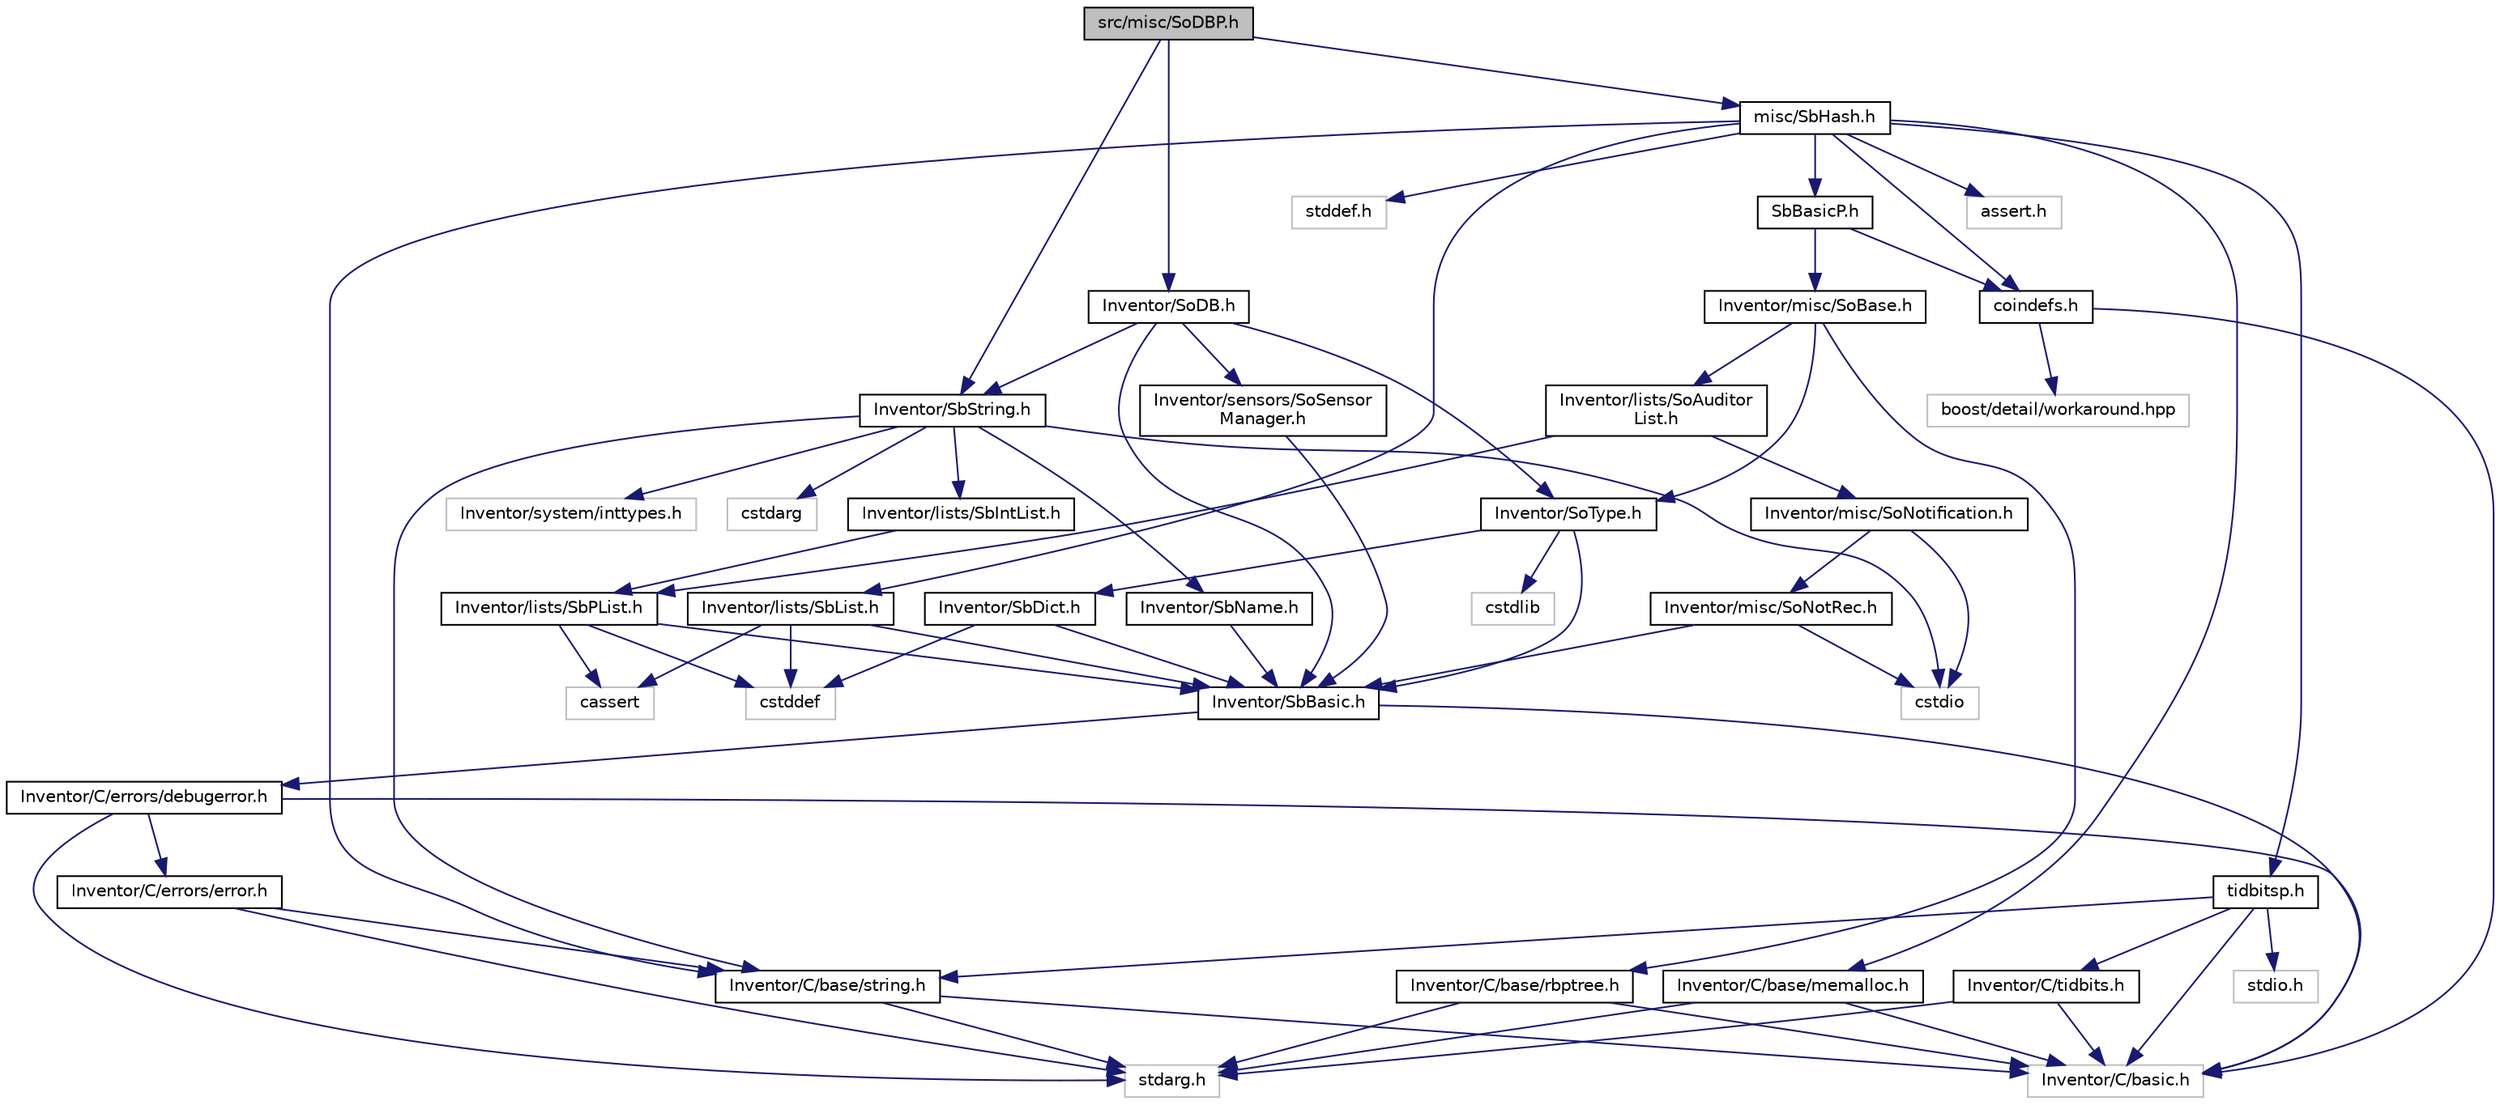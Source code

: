 digraph "src/misc/SoDBP.h"
{
 // LATEX_PDF_SIZE
  edge [fontname="Helvetica",fontsize="10",labelfontname="Helvetica",labelfontsize="10"];
  node [fontname="Helvetica",fontsize="10",shape=record];
  Node1 [label="src/misc/SoDBP.h",height=0.2,width=0.4,color="black", fillcolor="grey75", style="filled", fontcolor="black",tooltip=" "];
  Node1 -> Node2 [color="midnightblue",fontsize="10",style="solid",fontname="Helvetica"];
  Node2 [label="Inventor/SoDB.h",height=0.2,width=0.4,color="black", fillcolor="white", style="filled",URL="$SoDB_8h.html",tooltip=" "];
  Node2 -> Node3 [color="midnightblue",fontsize="10",style="solid",fontname="Helvetica"];
  Node3 [label="Inventor/SbBasic.h",height=0.2,width=0.4,color="black", fillcolor="white", style="filled",URL="$SbBasic_8h.html",tooltip=" "];
  Node3 -> Node4 [color="midnightblue",fontsize="10",style="solid",fontname="Helvetica"];
  Node4 [label="Inventor/C/basic.h",height=0.2,width=0.4,color="grey75", fillcolor="white", style="filled",tooltip=" "];
  Node3 -> Node5 [color="midnightblue",fontsize="10",style="solid",fontname="Helvetica"];
  Node5 [label="Inventor/C/errors/debugerror.h",height=0.2,width=0.4,color="black", fillcolor="white", style="filled",URL="$debugerror_8h.html",tooltip=" "];
  Node5 -> Node4 [color="midnightblue",fontsize="10",style="solid",fontname="Helvetica"];
  Node5 -> Node6 [color="midnightblue",fontsize="10",style="solid",fontname="Helvetica"];
  Node6 [label="Inventor/C/errors/error.h",height=0.2,width=0.4,color="black", fillcolor="white", style="filled",URL="$error_8h.html",tooltip=" "];
  Node6 -> Node7 [color="midnightblue",fontsize="10",style="solid",fontname="Helvetica"];
  Node7 [label="Inventor/C/base/string.h",height=0.2,width=0.4,color="black", fillcolor="white", style="filled",URL="$string_8h.html",tooltip=" "];
  Node7 -> Node4 [color="midnightblue",fontsize="10",style="solid",fontname="Helvetica"];
  Node7 -> Node8 [color="midnightblue",fontsize="10",style="solid",fontname="Helvetica"];
  Node8 [label="stdarg.h",height=0.2,width=0.4,color="grey75", fillcolor="white", style="filled",tooltip=" "];
  Node6 -> Node8 [color="midnightblue",fontsize="10",style="solid",fontname="Helvetica"];
  Node5 -> Node8 [color="midnightblue",fontsize="10",style="solid",fontname="Helvetica"];
  Node2 -> Node9 [color="midnightblue",fontsize="10",style="solid",fontname="Helvetica"];
  Node9 [label="Inventor/SbString.h",height=0.2,width=0.4,color="black", fillcolor="white", style="filled",URL="$SbString_8h.html",tooltip=" "];
  Node9 -> Node10 [color="midnightblue",fontsize="10",style="solid",fontname="Helvetica"];
  Node10 [label="cstdarg",height=0.2,width=0.4,color="grey75", fillcolor="white", style="filled",tooltip=" "];
  Node9 -> Node11 [color="midnightblue",fontsize="10",style="solid",fontname="Helvetica"];
  Node11 [label="cstdio",height=0.2,width=0.4,color="grey75", fillcolor="white", style="filled",tooltip=" "];
  Node9 -> Node12 [color="midnightblue",fontsize="10",style="solid",fontname="Helvetica"];
  Node12 [label="Inventor/system/inttypes.h",height=0.2,width=0.4,color="grey75", fillcolor="white", style="filled",tooltip=" "];
  Node9 -> Node7 [color="midnightblue",fontsize="10",style="solid",fontname="Helvetica"];
  Node9 -> Node13 [color="midnightblue",fontsize="10",style="solid",fontname="Helvetica"];
  Node13 [label="Inventor/lists/SbIntList.h",height=0.2,width=0.4,color="black", fillcolor="white", style="filled",URL="$SbIntList_8h.html",tooltip=" "];
  Node13 -> Node14 [color="midnightblue",fontsize="10",style="solid",fontname="Helvetica"];
  Node14 [label="Inventor/lists/SbPList.h",height=0.2,width=0.4,color="black", fillcolor="white", style="filled",URL="$lists_2SbPList_8h.html",tooltip=" "];
  Node14 -> Node3 [color="midnightblue",fontsize="10",style="solid",fontname="Helvetica"];
  Node14 -> Node15 [color="midnightblue",fontsize="10",style="solid",fontname="Helvetica"];
  Node15 [label="cassert",height=0.2,width=0.4,color="grey75", fillcolor="white", style="filled",tooltip=" "];
  Node14 -> Node16 [color="midnightblue",fontsize="10",style="solid",fontname="Helvetica"];
  Node16 [label="cstddef",height=0.2,width=0.4,color="grey75", fillcolor="white", style="filled",tooltip=" "];
  Node9 -> Node17 [color="midnightblue",fontsize="10",style="solid",fontname="Helvetica"];
  Node17 [label="Inventor/SbName.h",height=0.2,width=0.4,color="black", fillcolor="white", style="filled",URL="$SbName_8h.html",tooltip=" "];
  Node17 -> Node3 [color="midnightblue",fontsize="10",style="solid",fontname="Helvetica"];
  Node2 -> Node18 [color="midnightblue",fontsize="10",style="solid",fontname="Helvetica"];
  Node18 [label="Inventor/SoType.h",height=0.2,width=0.4,color="black", fillcolor="white", style="filled",URL="$SoType_8h.html",tooltip=" "];
  Node18 -> Node3 [color="midnightblue",fontsize="10",style="solid",fontname="Helvetica"];
  Node18 -> Node19 [color="midnightblue",fontsize="10",style="solid",fontname="Helvetica"];
  Node19 [label="cstdlib",height=0.2,width=0.4,color="grey75", fillcolor="white", style="filled",tooltip=" "];
  Node18 -> Node20 [color="midnightblue",fontsize="10",style="solid",fontname="Helvetica"];
  Node20 [label="Inventor/SbDict.h",height=0.2,width=0.4,color="black", fillcolor="white", style="filled",URL="$SbDict_8h.html",tooltip=" "];
  Node20 -> Node16 [color="midnightblue",fontsize="10",style="solid",fontname="Helvetica"];
  Node20 -> Node3 [color="midnightblue",fontsize="10",style="solid",fontname="Helvetica"];
  Node2 -> Node21 [color="midnightblue",fontsize="10",style="solid",fontname="Helvetica"];
  Node21 [label="Inventor/sensors/SoSensor\lManager.h",height=0.2,width=0.4,color="black", fillcolor="white", style="filled",URL="$SoSensorManager_8h.html",tooltip=" "];
  Node21 -> Node3 [color="midnightblue",fontsize="10",style="solid",fontname="Helvetica"];
  Node1 -> Node9 [color="midnightblue",fontsize="10",style="solid",fontname="Helvetica"];
  Node1 -> Node22 [color="midnightblue",fontsize="10",style="solid",fontname="Helvetica"];
  Node22 [label="misc/SbHash.h",height=0.2,width=0.4,color="black", fillcolor="white", style="filled",URL="$SbHash_8h.html",tooltip=" "];
  Node22 -> Node23 [color="midnightblue",fontsize="10",style="solid",fontname="Helvetica"];
  Node23 [label="assert.h",height=0.2,width=0.4,color="grey75", fillcolor="white", style="filled",tooltip=" "];
  Node22 -> Node24 [color="midnightblue",fontsize="10",style="solid",fontname="Helvetica"];
  Node24 [label="stddef.h",height=0.2,width=0.4,color="grey75", fillcolor="white", style="filled",tooltip=" "];
  Node22 -> Node7 [color="midnightblue",fontsize="10",style="solid",fontname="Helvetica"];
  Node22 -> Node25 [color="midnightblue",fontsize="10",style="solid",fontname="Helvetica"];
  Node25 [label="Inventor/lists/SbList.h",height=0.2,width=0.4,color="black", fillcolor="white", style="filled",URL="$SbList_8h.html",tooltip=" "];
  Node25 -> Node15 [color="midnightblue",fontsize="10",style="solid",fontname="Helvetica"];
  Node25 -> Node16 [color="midnightblue",fontsize="10",style="solid",fontname="Helvetica"];
  Node25 -> Node3 [color="midnightblue",fontsize="10",style="solid",fontname="Helvetica"];
  Node22 -> Node26 [color="midnightblue",fontsize="10",style="solid",fontname="Helvetica"];
  Node26 [label="Inventor/C/base/memalloc.h",height=0.2,width=0.4,color="black", fillcolor="white", style="filled",URL="$memalloc_8h.html",tooltip=" "];
  Node26 -> Node4 [color="midnightblue",fontsize="10",style="solid",fontname="Helvetica"];
  Node26 -> Node8 [color="midnightblue",fontsize="10",style="solid",fontname="Helvetica"];
  Node22 -> Node27 [color="midnightblue",fontsize="10",style="solid",fontname="Helvetica"];
  Node27 [label="tidbitsp.h",height=0.2,width=0.4,color="black", fillcolor="white", style="filled",URL="$tidbitsp_8h.html",tooltip=" "];
  Node27 -> Node28 [color="midnightblue",fontsize="10",style="solid",fontname="Helvetica"];
  Node28 [label="stdio.h",height=0.2,width=0.4,color="grey75", fillcolor="white", style="filled",tooltip=" "];
  Node27 -> Node29 [color="midnightblue",fontsize="10",style="solid",fontname="Helvetica"];
  Node29 [label="Inventor/C/tidbits.h",height=0.2,width=0.4,color="black", fillcolor="white", style="filled",URL="$tidbits_8h.html",tooltip=" "];
  Node29 -> Node4 [color="midnightblue",fontsize="10",style="solid",fontname="Helvetica"];
  Node29 -> Node8 [color="midnightblue",fontsize="10",style="solid",fontname="Helvetica"];
  Node27 -> Node4 [color="midnightblue",fontsize="10",style="solid",fontname="Helvetica"];
  Node27 -> Node7 [color="midnightblue",fontsize="10",style="solid",fontname="Helvetica"];
  Node22 -> Node30 [color="midnightblue",fontsize="10",style="solid",fontname="Helvetica"];
  Node30 [label="coindefs.h",height=0.2,width=0.4,color="black", fillcolor="white", style="filled",URL="$coindefs_8h.html",tooltip=" "];
  Node30 -> Node31 [color="midnightblue",fontsize="10",style="solid",fontname="Helvetica"];
  Node31 [label="boost/detail/workaround.hpp",height=0.2,width=0.4,color="grey75", fillcolor="white", style="filled",tooltip=" "];
  Node30 -> Node4 [color="midnightblue",fontsize="10",style="solid",fontname="Helvetica"];
  Node22 -> Node32 [color="midnightblue",fontsize="10",style="solid",fontname="Helvetica"];
  Node32 [label="SbBasicP.h",height=0.2,width=0.4,color="black", fillcolor="white", style="filled",URL="$SbBasicP_8h.html",tooltip=" "];
  Node32 -> Node33 [color="midnightblue",fontsize="10",style="solid",fontname="Helvetica"];
  Node33 [label="Inventor/misc/SoBase.h",height=0.2,width=0.4,color="black", fillcolor="white", style="filled",URL="$SoBase_8h.html",tooltip=" "];
  Node33 -> Node18 [color="midnightblue",fontsize="10",style="solid",fontname="Helvetica"];
  Node33 -> Node34 [color="midnightblue",fontsize="10",style="solid",fontname="Helvetica"];
  Node34 [label="Inventor/lists/SoAuditor\lList.h",height=0.2,width=0.4,color="black", fillcolor="white", style="filled",URL="$lists_2SoAuditorList_8h.html",tooltip=" "];
  Node34 -> Node14 [color="midnightblue",fontsize="10",style="solid",fontname="Helvetica"];
  Node34 -> Node35 [color="midnightblue",fontsize="10",style="solid",fontname="Helvetica"];
  Node35 [label="Inventor/misc/SoNotification.h",height=0.2,width=0.4,color="black", fillcolor="white", style="filled",URL="$SoNotification_8h.html",tooltip=" "];
  Node35 -> Node36 [color="midnightblue",fontsize="10",style="solid",fontname="Helvetica"];
  Node36 [label="Inventor/misc/SoNotRec.h",height=0.2,width=0.4,color="black", fillcolor="white", style="filled",URL="$SoNotRec_8h.html",tooltip=" "];
  Node36 -> Node3 [color="midnightblue",fontsize="10",style="solid",fontname="Helvetica"];
  Node36 -> Node11 [color="midnightblue",fontsize="10",style="solid",fontname="Helvetica"];
  Node35 -> Node11 [color="midnightblue",fontsize="10",style="solid",fontname="Helvetica"];
  Node33 -> Node37 [color="midnightblue",fontsize="10",style="solid",fontname="Helvetica"];
  Node37 [label="Inventor/C/base/rbptree.h",height=0.2,width=0.4,color="black", fillcolor="white", style="filled",URL="$rbptree_8h.html",tooltip=" "];
  Node37 -> Node4 [color="midnightblue",fontsize="10",style="solid",fontname="Helvetica"];
  Node37 -> Node8 [color="midnightblue",fontsize="10",style="solid",fontname="Helvetica"];
  Node32 -> Node30 [color="midnightblue",fontsize="10",style="solid",fontname="Helvetica"];
}
